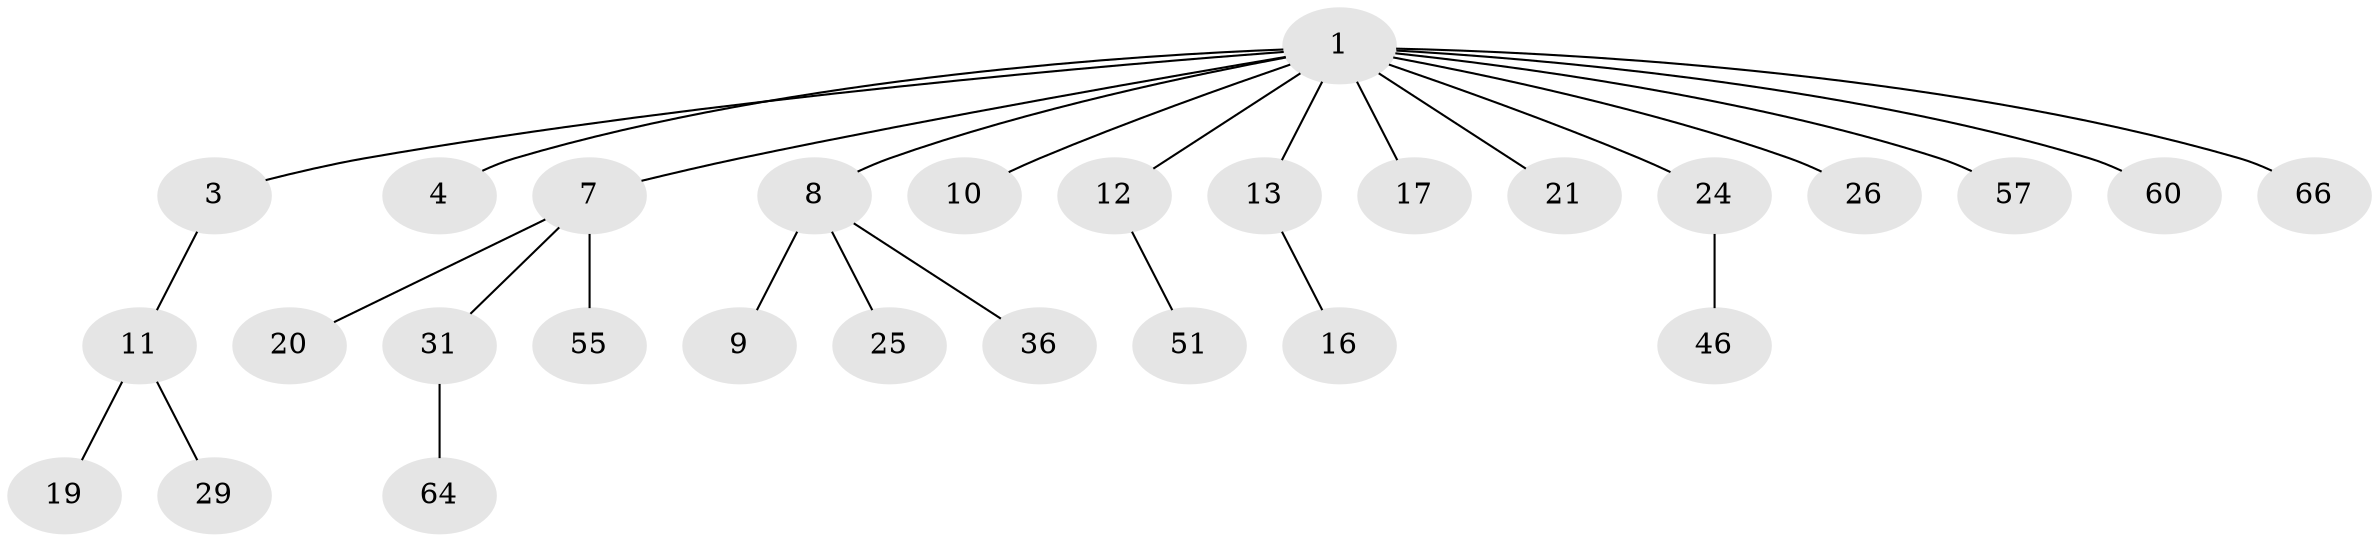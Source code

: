 // original degree distribution, {6: 0.014285714285714285, 10: 0.014285714285714285, 2: 0.2571428571428571, 3: 0.14285714285714285, 1: 0.5, 4: 0.05714285714285714, 5: 0.014285714285714285}
// Generated by graph-tools (version 1.1) at 2025/19/03/04/25 18:19:14]
// undirected, 28 vertices, 27 edges
graph export_dot {
graph [start="1"]
  node [color=gray90,style=filled];
  1 [super="+2"];
  3;
  4 [super="+6+5"];
  7;
  8 [super="+22+56"];
  9 [super="+44+30"];
  10 [super="+14"];
  11 [super="+27"];
  12 [super="+35+70+33+40"];
  13 [super="+61+15"];
  16;
  17 [super="+34"];
  19 [super="+42+65"];
  20;
  21;
  24 [super="+45+49"];
  25 [super="+63+32"];
  26;
  29 [super="+47"];
  31 [super="+38+37"];
  36;
  46 [super="+53"];
  51;
  55;
  57 [super="+67"];
  60;
  64 [super="+68"];
  66;
  1 -- 3;
  1 -- 24;
  1 -- 26;
  1 -- 60;
  1 -- 66;
  1 -- 4;
  1 -- 7;
  1 -- 8;
  1 -- 10;
  1 -- 12;
  1 -- 13;
  1 -- 17;
  1 -- 21;
  1 -- 57;
  3 -- 11;
  7 -- 20;
  7 -- 31;
  7 -- 55;
  8 -- 9;
  8 -- 25;
  8 -- 36;
  11 -- 19;
  11 -- 29;
  12 -- 51;
  13 -- 16;
  24 -- 46;
  31 -- 64;
}
